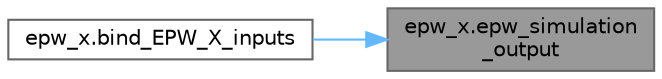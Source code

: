 digraph "epw_x.epw_simulation_output"
{
 // LATEX_PDF_SIZE
  bgcolor="transparent";
  edge [fontname=Helvetica,fontsize=10,labelfontname=Helvetica,labelfontsize=10];
  node [fontname=Helvetica,fontsize=10,shape=box,height=0.2,width=0.4];
  rankdir="RL";
  Node1 [label="epw_x.epw_simulation\l_output",height=0.2,width=0.4,color="gray40", fillcolor="grey60", style="filled", fontcolor="black",tooltip=" "];
  Node1 -> Node2 [dir="back",color="steelblue1",style="solid"];
  Node2 [label="epw_x.bind_EPW_X_inputs",height=0.2,width=0.4,color="grey40", fillcolor="white", style="filled",URL="$d1/d82/namespaceepw__x.html#aa525d5c1ef7d143ec8a4343ceaa04503",tooltip="binds EPW inputs to outputs"];
}
